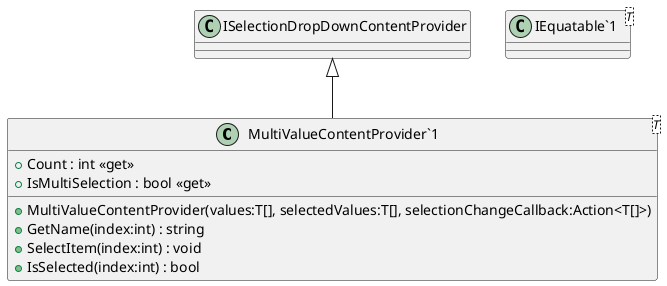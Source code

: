@startuml
class "MultiValueContentProvider`1"<T> {
    + MultiValueContentProvider(values:T[], selectedValues:T[], selectionChangeCallback:Action<T[]>)
    + Count : int <<get>>
    + IsMultiSelection : bool <<get>>
    + GetName(index:int) : string
    + SelectItem(index:int) : void
    + IsSelected(index:int) : bool
}
class "IEquatable`1"<T> {
}
ISelectionDropDownContentProvider <|-- "MultiValueContentProvider`1"
@enduml
